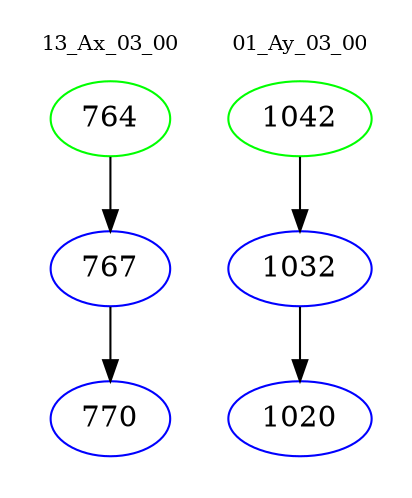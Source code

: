 digraph{
subgraph cluster_0 {
color = white
label = "13_Ax_03_00";
fontsize=10;
T0_764 [label="764", color="green"]
T0_764 -> T0_767 [color="black"]
T0_767 [label="767", color="blue"]
T0_767 -> T0_770 [color="black"]
T0_770 [label="770", color="blue"]
}
subgraph cluster_1 {
color = white
label = "01_Ay_03_00";
fontsize=10;
T1_1042 [label="1042", color="green"]
T1_1042 -> T1_1032 [color="black"]
T1_1032 [label="1032", color="blue"]
T1_1032 -> T1_1020 [color="black"]
T1_1020 [label="1020", color="blue"]
}
}

